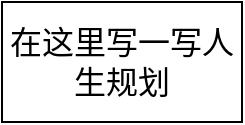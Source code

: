 <mxfile version="13.2.2" type="device"><diagram id="utoamF3cvK9YeU3dfKsl" name="第 1 页"><mxGraphModel dx="852" dy="494" grid="1" gridSize="10" guides="1" tooltips="1" connect="1" arrows="1" fold="1" page="1" pageScale="1" pageWidth="827" pageHeight="1169" math="0" shadow="0"><root><mxCell id="0"/><mxCell id="1" parent="0"/><mxCell id="RP1jxEMY6xnbt-Hjva6d-1" value="&lt;font style=&quot;font-size: 16px&quot;&gt;在这里写一写人生规划&lt;/font&gt;" style="rounded=0;whiteSpace=wrap;html=1;" vertex="1" parent="1"><mxGeometry x="150" y="220" width="120" height="60" as="geometry"/></mxCell></root></mxGraphModel></diagram></mxfile>